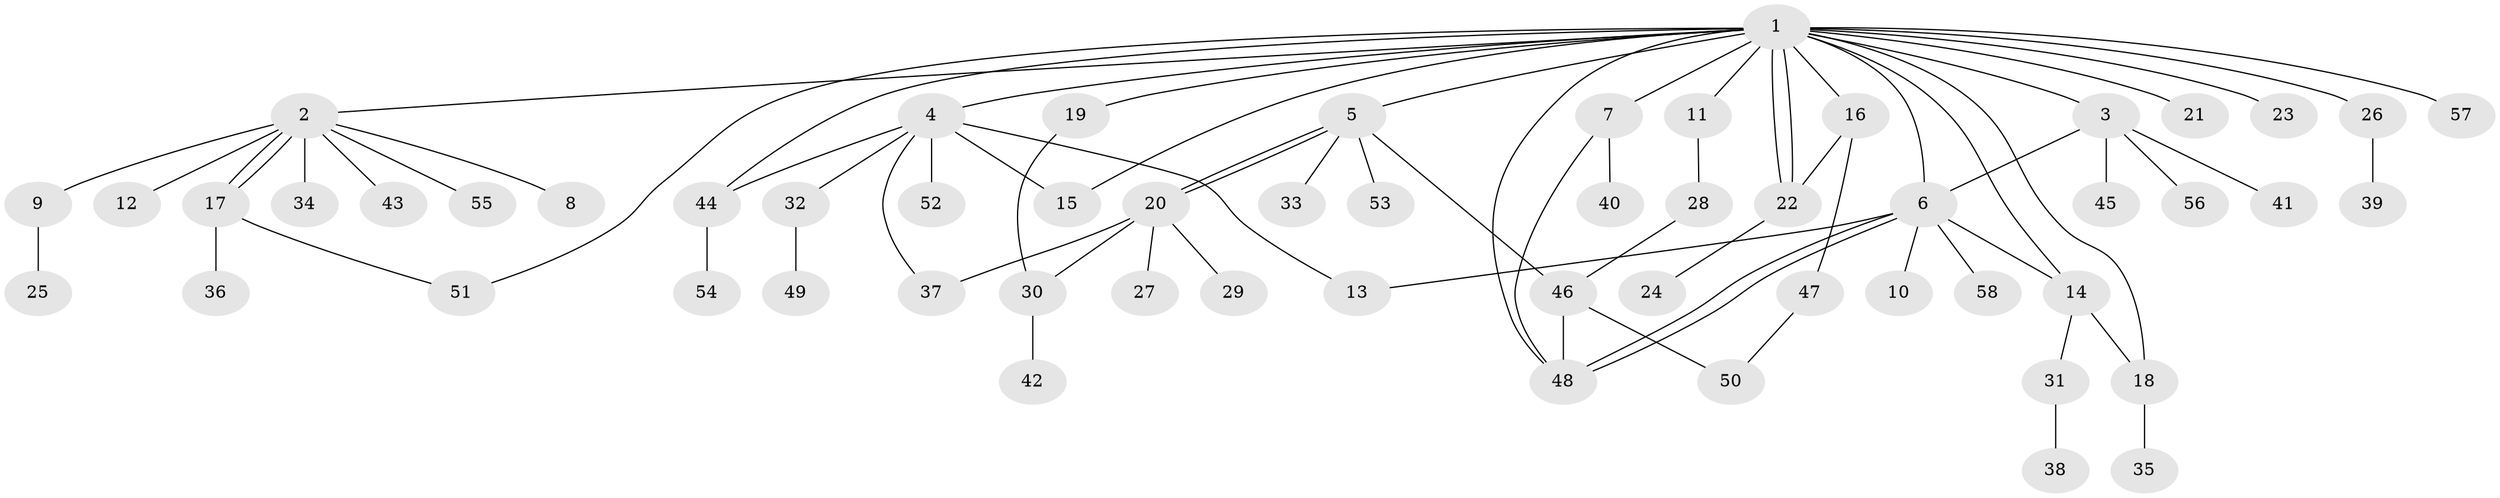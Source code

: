 // Generated by graph-tools (version 1.1) at 2025/48/03/09/25 04:48:40]
// undirected, 58 vertices, 76 edges
graph export_dot {
graph [start="1"]
  node [color=gray90,style=filled];
  1;
  2;
  3;
  4;
  5;
  6;
  7;
  8;
  9;
  10;
  11;
  12;
  13;
  14;
  15;
  16;
  17;
  18;
  19;
  20;
  21;
  22;
  23;
  24;
  25;
  26;
  27;
  28;
  29;
  30;
  31;
  32;
  33;
  34;
  35;
  36;
  37;
  38;
  39;
  40;
  41;
  42;
  43;
  44;
  45;
  46;
  47;
  48;
  49;
  50;
  51;
  52;
  53;
  54;
  55;
  56;
  57;
  58;
  1 -- 2;
  1 -- 3;
  1 -- 4;
  1 -- 5;
  1 -- 6;
  1 -- 7;
  1 -- 11;
  1 -- 14;
  1 -- 15;
  1 -- 16;
  1 -- 18;
  1 -- 19;
  1 -- 21;
  1 -- 22;
  1 -- 22;
  1 -- 23;
  1 -- 26;
  1 -- 44;
  1 -- 48;
  1 -- 51;
  1 -- 57;
  2 -- 8;
  2 -- 9;
  2 -- 12;
  2 -- 17;
  2 -- 17;
  2 -- 34;
  2 -- 43;
  2 -- 55;
  3 -- 6;
  3 -- 41;
  3 -- 45;
  3 -- 56;
  4 -- 13;
  4 -- 15;
  4 -- 32;
  4 -- 37;
  4 -- 44;
  4 -- 52;
  5 -- 20;
  5 -- 20;
  5 -- 33;
  5 -- 46;
  5 -- 53;
  6 -- 10;
  6 -- 13;
  6 -- 14;
  6 -- 48;
  6 -- 48;
  6 -- 58;
  7 -- 40;
  7 -- 48;
  9 -- 25;
  11 -- 28;
  14 -- 18;
  14 -- 31;
  16 -- 22;
  16 -- 47;
  17 -- 36;
  17 -- 51;
  18 -- 35;
  19 -- 30;
  20 -- 27;
  20 -- 29;
  20 -- 30;
  20 -- 37;
  22 -- 24;
  26 -- 39;
  28 -- 46;
  30 -- 42;
  31 -- 38;
  32 -- 49;
  44 -- 54;
  46 -- 48;
  46 -- 50;
  47 -- 50;
}
